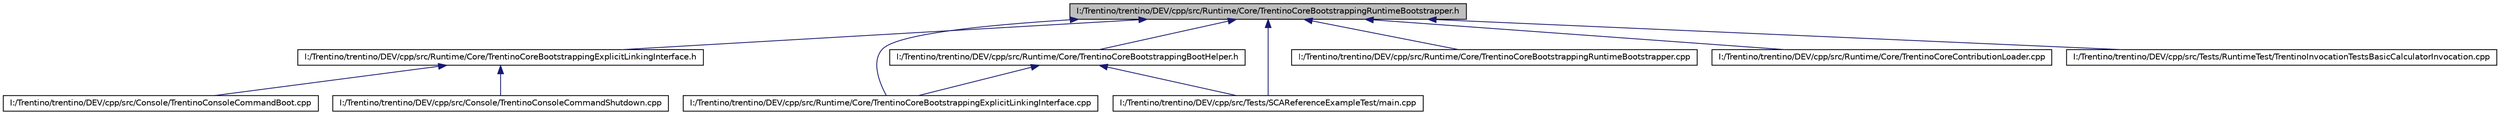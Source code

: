 digraph G
{
  edge [fontname="Helvetica",fontsize="10",labelfontname="Helvetica",labelfontsize="10"];
  node [fontname="Helvetica",fontsize="10",shape=record];
  Node1 [label="I:/Trentino/trentino/DEV/cpp/src/Runtime/Core/TrentinoCoreBootstrappingRuntimeBootstrapper.h",height=0.2,width=0.4,color="black", fillcolor="grey75", style="filled" fontcolor="black"];
  Node1 -> Node2 [dir="back",color="midnightblue",fontsize="10",style="solid",fontname="Helvetica"];
  Node2 [label="I:/Trentino/trentino/DEV/cpp/src/Runtime/Core/TrentinoCoreBootstrappingExplicitLinkingInterface.h",height=0.2,width=0.4,color="black", fillcolor="white", style="filled",URL="$_trentino_core_bootstrapping_explicit_linking_interface_8h.html"];
  Node2 -> Node3 [dir="back",color="midnightblue",fontsize="10",style="solid",fontname="Helvetica"];
  Node3 [label="I:/Trentino/trentino/DEV/cpp/src/Console/TrentinoConsoleCommandBoot.cpp",height=0.2,width=0.4,color="black", fillcolor="white", style="filled",URL="$_trentino_console_command_boot_8cpp.html"];
  Node2 -> Node4 [dir="back",color="midnightblue",fontsize="10",style="solid",fontname="Helvetica"];
  Node4 [label="I:/Trentino/trentino/DEV/cpp/src/Console/TrentinoConsoleCommandShutdown.cpp",height=0.2,width=0.4,color="black", fillcolor="white", style="filled",URL="$_trentino_console_command_shutdown_8cpp.html"];
  Node1 -> Node5 [dir="back",color="midnightblue",fontsize="10",style="solid",fontname="Helvetica"];
  Node5 [label="I:/Trentino/trentino/DEV/cpp/src/Runtime/Core/TrentinoCoreBootstrappingBootHelper.h",height=0.2,width=0.4,color="black", fillcolor="white", style="filled",URL="$_trentino_core_bootstrapping_boot_helper_8h.html"];
  Node5 -> Node6 [dir="back",color="midnightblue",fontsize="10",style="solid",fontname="Helvetica"];
  Node6 [label="I:/Trentino/trentino/DEV/cpp/src/Runtime/Core/TrentinoCoreBootstrappingExplicitLinkingInterface.cpp",height=0.2,width=0.4,color="black", fillcolor="white", style="filled",URL="$_trentino_core_bootstrapping_explicit_linking_interface_8cpp.html"];
  Node5 -> Node7 [dir="back",color="midnightblue",fontsize="10",style="solid",fontname="Helvetica"];
  Node7 [label="I:/Trentino/trentino/DEV/cpp/src/Tests/SCAReferenceExampleTest/main.cpp",height=0.2,width=0.4,color="black", fillcolor="white", style="filled",URL="$_tests_2_s_c_a_reference_example_test_2_main_8cpp.html"];
  Node1 -> Node6 [dir="back",color="midnightblue",fontsize="10",style="solid",fontname="Helvetica"];
  Node1 -> Node8 [dir="back",color="midnightblue",fontsize="10",style="solid",fontname="Helvetica"];
  Node8 [label="I:/Trentino/trentino/DEV/cpp/src/Runtime/Core/TrentinoCoreBootstrappingRuntimeBootstrapper.cpp",height=0.2,width=0.4,color="black", fillcolor="white", style="filled",URL="$_trentino_core_bootstrapping_runtime_bootstrapper_8cpp.html"];
  Node1 -> Node9 [dir="back",color="midnightblue",fontsize="10",style="solid",fontname="Helvetica"];
  Node9 [label="I:/Trentino/trentino/DEV/cpp/src/Runtime/Core/TrentinoCoreContributionLoader.cpp",height=0.2,width=0.4,color="black", fillcolor="white", style="filled",URL="$_trentino_core_contribution_loader_8cpp.html"];
  Node1 -> Node10 [dir="back",color="midnightblue",fontsize="10",style="solid",fontname="Helvetica"];
  Node10 [label="I:/Trentino/trentino/DEV/cpp/src/Tests/RuntimeTest/TrentinoInvocationTestsBasicCalculatorInvocation.cpp",height=0.2,width=0.4,color="black", fillcolor="white", style="filled",URL="$_trentino_invocation_tests_basic_calculator_invocation_8cpp.html"];
  Node1 -> Node7 [dir="back",color="midnightblue",fontsize="10",style="solid",fontname="Helvetica"];
}
